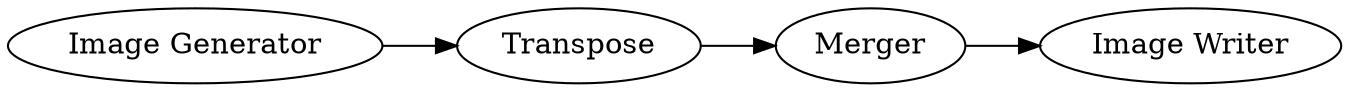 digraph {
	2 -> 4
	1 -> 3
	3 -> 2
	1 [label="Image Generator"]
	4 [label="Image Writer"]
	3 [label=Transpose]
	2 [label=Merger]
	rankdir=LR
}
